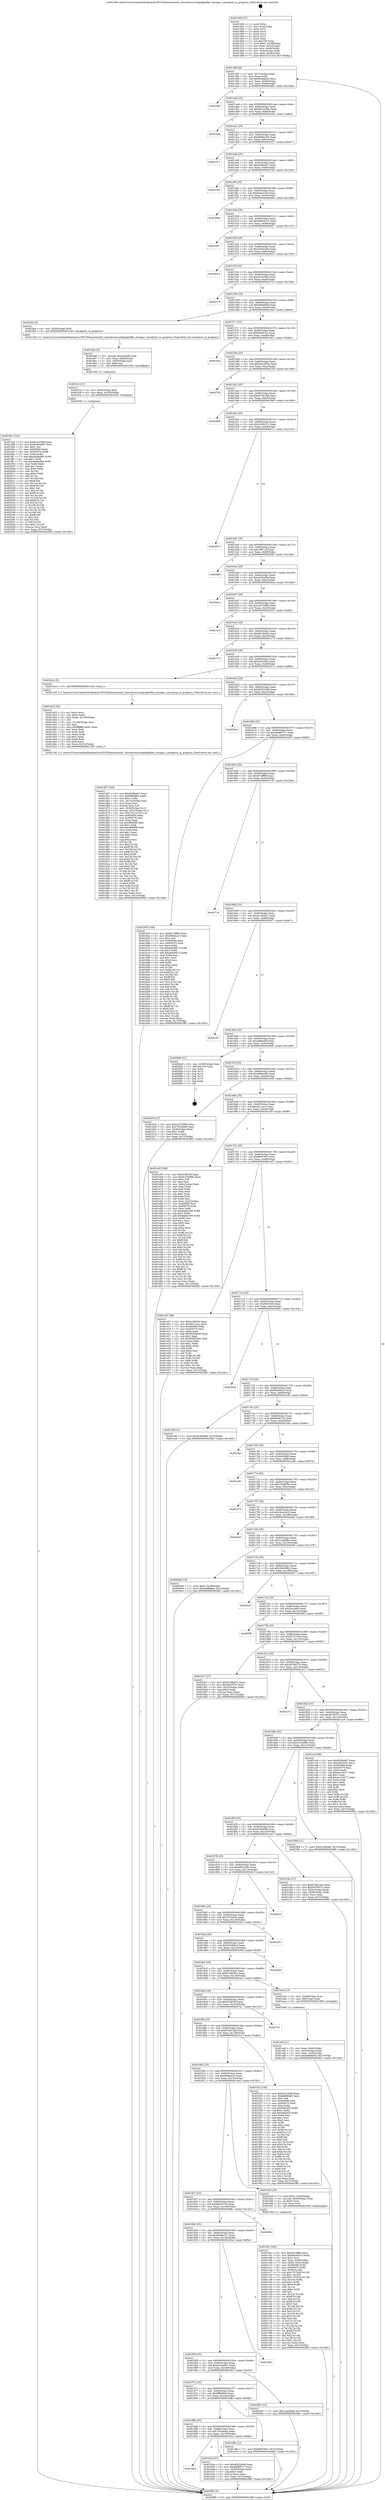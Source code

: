 digraph "0x401460" {
  label = "0x401460 (/mnt/c/Users/mathe/Desktop/tcc/POCII/binaries/extr_linuxdriversusbgadgetfile_storage.c_exception_in_progress_Final-ollvm.out::main(0))"
  labelloc = "t"
  node[shape=record]

  Entry [label="",width=0.3,height=0.3,shape=circle,fillcolor=black,style=filled]
  "0x40148f" [label="{
     0x40148f [26]\l
     | [instrs]\l
     &nbsp;&nbsp;0x40148f \<+3\>: mov -0x7c(%rbp),%eax\l
     &nbsp;&nbsp;0x401492 \<+2\>: mov %eax,%ecx\l
     &nbsp;&nbsp;0x401494 \<+6\>: sub $0x820a8e3c,%ecx\l
     &nbsp;&nbsp;0x40149a \<+3\>: mov %eax,-0x80(%rbp)\l
     &nbsp;&nbsp;0x40149d \<+6\>: mov %ecx,-0x84(%rbp)\l
     &nbsp;&nbsp;0x4014a3 \<+6\>: je 00000000004024fb \<main+0x109b\>\l
  }"]
  "0x4024fb" [label="{
     0x4024fb\l
  }", style=dashed]
  "0x4014a9" [label="{
     0x4014a9 [25]\l
     | [instrs]\l
     &nbsp;&nbsp;0x4014a9 \<+5\>: jmp 00000000004014ae \<main+0x4e\>\l
     &nbsp;&nbsp;0x4014ae \<+3\>: mov -0x80(%rbp),%eax\l
     &nbsp;&nbsp;0x4014b1 \<+5\>: sub $0x8812a55b,%eax\l
     &nbsp;&nbsp;0x4014b6 \<+6\>: mov %eax,-0x88(%rbp)\l
     &nbsp;&nbsp;0x4014bc \<+6\>: je 000000000040244a \<main+0xfea\>\l
  }"]
  Exit [label="",width=0.3,height=0.3,shape=circle,fillcolor=black,style=filled,peripheries=2]
  "0x40244a" [label="{
     0x40244a\l
  }", style=dashed]
  "0x4014c2" [label="{
     0x4014c2 [25]\l
     | [instrs]\l
     &nbsp;&nbsp;0x4014c2 \<+5\>: jmp 00000000004014c7 \<main+0x67\>\l
     &nbsp;&nbsp;0x4014c7 \<+3\>: mov -0x80(%rbp),%eax\l
     &nbsp;&nbsp;0x4014ca \<+5\>: sub $0x8d08a364,%eax\l
     &nbsp;&nbsp;0x4014cf \<+6\>: mov %eax,-0x8c(%rbp)\l
     &nbsp;&nbsp;0x4014d5 \<+6\>: je 0000000000402317 \<main+0xeb7\>\l
  }"]
  "0x401fd3" [label="{
     0x401fd3 [144]\l
     | [instrs]\l
     &nbsp;&nbsp;0x401fd3 \<+5\>: mov $0xb31e36bf,%eax\l
     &nbsp;&nbsp;0x401fd8 \<+5\>: mov $0x6c93a967,%esi\l
     &nbsp;&nbsp;0x401fdd \<+2\>: mov $0x1,%cl\l
     &nbsp;&nbsp;0x401fdf \<+7\>: mov 0x405060,%edx\l
     &nbsp;&nbsp;0x401fe6 \<+8\>: mov 0x405070,%r8d\l
     &nbsp;&nbsp;0x401fee \<+3\>: mov %edx,%r9d\l
     &nbsp;&nbsp;0x401ff1 \<+7\>: add $0xabd8e9b5,%r9d\l
     &nbsp;&nbsp;0x401ff8 \<+4\>: sub $0x1,%r9d\l
     &nbsp;&nbsp;0x401ffc \<+7\>: sub $0xabd8e9b5,%r9d\l
     &nbsp;&nbsp;0x402003 \<+4\>: imul %r9d,%edx\l
     &nbsp;&nbsp;0x402007 \<+3\>: and $0x1,%edx\l
     &nbsp;&nbsp;0x40200a \<+3\>: cmp $0x0,%edx\l
     &nbsp;&nbsp;0x40200d \<+4\>: sete %r10b\l
     &nbsp;&nbsp;0x402011 \<+4\>: cmp $0xa,%r8d\l
     &nbsp;&nbsp;0x402015 \<+4\>: setl %r11b\l
     &nbsp;&nbsp;0x402019 \<+3\>: mov %r10b,%bl\l
     &nbsp;&nbsp;0x40201c \<+3\>: xor $0xff,%bl\l
     &nbsp;&nbsp;0x40201f \<+3\>: mov %r11b,%r14b\l
     &nbsp;&nbsp;0x402022 \<+4\>: xor $0xff,%r14b\l
     &nbsp;&nbsp;0x402026 \<+3\>: xor $0x1,%cl\l
     &nbsp;&nbsp;0x402029 \<+3\>: mov %bl,%r15b\l
     &nbsp;&nbsp;0x40202c \<+4\>: and $0xff,%r15b\l
     &nbsp;&nbsp;0x402030 \<+3\>: and %cl,%r10b\l
     &nbsp;&nbsp;0x402033 \<+3\>: mov %r14b,%r12b\l
     &nbsp;&nbsp;0x402036 \<+4\>: and $0xff,%r12b\l
     &nbsp;&nbsp;0x40203a \<+3\>: and %cl,%r11b\l
     &nbsp;&nbsp;0x40203d \<+3\>: or %r10b,%r15b\l
     &nbsp;&nbsp;0x402040 \<+3\>: or %r11b,%r12b\l
     &nbsp;&nbsp;0x402043 \<+3\>: xor %r12b,%r15b\l
     &nbsp;&nbsp;0x402046 \<+3\>: or %r14b,%bl\l
     &nbsp;&nbsp;0x402049 \<+3\>: xor $0xff,%bl\l
     &nbsp;&nbsp;0x40204c \<+3\>: or $0x1,%cl\l
     &nbsp;&nbsp;0x40204f \<+2\>: and %cl,%bl\l
     &nbsp;&nbsp;0x402051 \<+3\>: or %bl,%r15b\l
     &nbsp;&nbsp;0x402054 \<+4\>: test $0x1,%r15b\l
     &nbsp;&nbsp;0x402058 \<+3\>: cmovne %esi,%eax\l
     &nbsp;&nbsp;0x40205b \<+3\>: mov %eax,-0x7c(%rbp)\l
     &nbsp;&nbsp;0x40205e \<+5\>: jmp 00000000004028f2 \<main+0x1492\>\l
  }"]
  "0x402317" [label="{
     0x402317\l
  }", style=dashed]
  "0x4014db" [label="{
     0x4014db [25]\l
     | [instrs]\l
     &nbsp;&nbsp;0x4014db \<+5\>: jmp 00000000004014e0 \<main+0x80\>\l
     &nbsp;&nbsp;0x4014e0 \<+3\>: mov -0x80(%rbp),%eax\l
     &nbsp;&nbsp;0x4014e3 \<+5\>: sub $0x929fe407,%eax\l
     &nbsp;&nbsp;0x4014e8 \<+6\>: mov %eax,-0x90(%rbp)\l
     &nbsp;&nbsp;0x4014ee \<+6\>: je 0000000000402744 \<main+0x12e4\>\l
  }"]
  "0x401fc4" [label="{
     0x401fc4 [15]\l
     | [instrs]\l
     &nbsp;&nbsp;0x401fc4 \<+4\>: mov -0x58(%rbp),%rdi\l
     &nbsp;&nbsp;0x401fc8 \<+6\>: mov %eax,-0x160(%rbp)\l
     &nbsp;&nbsp;0x401fce \<+5\>: call 0000000000401030 \<free@plt\>\l
     | [calls]\l
     &nbsp;&nbsp;0x401030 \{1\} (unknown)\l
  }"]
  "0x402744" [label="{
     0x402744\l
  }", style=dashed]
  "0x4014f4" [label="{
     0x4014f4 [25]\l
     | [instrs]\l
     &nbsp;&nbsp;0x4014f4 \<+5\>: jmp 00000000004014f9 \<main+0x99\>\l
     &nbsp;&nbsp;0x4014f9 \<+3\>: mov -0x80(%rbp),%eax\l
     &nbsp;&nbsp;0x4014fc \<+5\>: sub $0x9a4a3194,%eax\l
     &nbsp;&nbsp;0x401501 \<+6\>: mov %eax,-0x94(%rbp)\l
     &nbsp;&nbsp;0x401507 \<+6\>: je 00000000004028ab \<main+0x144b\>\l
  }"]
  "0x401fad" [label="{
     0x401fad [23]\l
     | [instrs]\l
     &nbsp;&nbsp;0x401fad \<+10\>: movabs $0x4030d6,%rdi\l
     &nbsp;&nbsp;0x401fb7 \<+3\>: mov %eax,-0x60(%rbp)\l
     &nbsp;&nbsp;0x401fba \<+3\>: mov -0x60(%rbp),%esi\l
     &nbsp;&nbsp;0x401fbd \<+2\>: mov $0x0,%al\l
     &nbsp;&nbsp;0x401fbf \<+5\>: call 0000000000401040 \<printf@plt\>\l
     | [calls]\l
     &nbsp;&nbsp;0x401040 \{1\} (unknown)\l
  }"]
  "0x4028ab" [label="{
     0x4028ab\l
  }", style=dashed]
  "0x40150d" [label="{
     0x40150d [25]\l
     | [instrs]\l
     &nbsp;&nbsp;0x40150d \<+5\>: jmp 0000000000401512 \<main+0xb2\>\l
     &nbsp;&nbsp;0x401512 \<+3\>: mov -0x80(%rbp),%eax\l
     &nbsp;&nbsp;0x401515 \<+5\>: sub $0x9d826275,%eax\l
     &nbsp;&nbsp;0x40151a \<+6\>: mov %eax,-0x98(%rbp)\l
     &nbsp;&nbsp;0x401520 \<+6\>: je 0000000000402607 \<main+0x11a7\>\l
  }"]
  "0x401d57" [label="{
     0x401d57 [164]\l
     | [instrs]\l
     &nbsp;&nbsp;0x401d57 \<+5\>: mov $0x929fe407,%ecx\l
     &nbsp;&nbsp;0x401d5c \<+5\>: mov $0x6ff0d86d,%edx\l
     &nbsp;&nbsp;0x401d61 \<+3\>: mov $0x1,%r8b\l
     &nbsp;&nbsp;0x401d64 \<+6\>: mov -0x15c(%rbp),%esi\l
     &nbsp;&nbsp;0x401d6a \<+3\>: imul %eax,%esi\l
     &nbsp;&nbsp;0x401d6d \<+3\>: movslq %esi,%r9\l
     &nbsp;&nbsp;0x401d70 \<+4\>: mov -0x58(%rbp),%r10\l
     &nbsp;&nbsp;0x401d74 \<+4\>: movslq -0x5c(%rbp),%r11\l
     &nbsp;&nbsp;0x401d78 \<+4\>: mov %r9,(%r10,%r11,8)\l
     &nbsp;&nbsp;0x401d7c \<+7\>: mov 0x405060,%eax\l
     &nbsp;&nbsp;0x401d83 \<+7\>: mov 0x405070,%esi\l
     &nbsp;&nbsp;0x401d8a \<+2\>: mov %eax,%edi\l
     &nbsp;&nbsp;0x401d8c \<+6\>: sub $0x4f9e6f8,%edi\l
     &nbsp;&nbsp;0x401d92 \<+3\>: sub $0x1,%edi\l
     &nbsp;&nbsp;0x401d95 \<+6\>: add $0x4f9e6f8,%edi\l
     &nbsp;&nbsp;0x401d9b \<+3\>: imul %edi,%eax\l
     &nbsp;&nbsp;0x401d9e \<+3\>: and $0x1,%eax\l
     &nbsp;&nbsp;0x401da1 \<+3\>: cmp $0x0,%eax\l
     &nbsp;&nbsp;0x401da4 \<+3\>: sete %bl\l
     &nbsp;&nbsp;0x401da7 \<+3\>: cmp $0xa,%esi\l
     &nbsp;&nbsp;0x401daa \<+4\>: setl %r14b\l
     &nbsp;&nbsp;0x401dae \<+3\>: mov %bl,%r15b\l
     &nbsp;&nbsp;0x401db1 \<+4\>: xor $0xff,%r15b\l
     &nbsp;&nbsp;0x401db5 \<+3\>: mov %r14b,%r12b\l
     &nbsp;&nbsp;0x401db8 \<+4\>: xor $0xff,%r12b\l
     &nbsp;&nbsp;0x401dbc \<+4\>: xor $0x0,%r8b\l
     &nbsp;&nbsp;0x401dc0 \<+3\>: mov %r15b,%r13b\l
     &nbsp;&nbsp;0x401dc3 \<+4\>: and $0x0,%r13b\l
     &nbsp;&nbsp;0x401dc7 \<+3\>: and %r8b,%bl\l
     &nbsp;&nbsp;0x401dca \<+3\>: mov %r12b,%al\l
     &nbsp;&nbsp;0x401dcd \<+2\>: and $0x0,%al\l
     &nbsp;&nbsp;0x401dcf \<+3\>: and %r8b,%r14b\l
     &nbsp;&nbsp;0x401dd2 \<+3\>: or %bl,%r13b\l
     &nbsp;&nbsp;0x401dd5 \<+3\>: or %r14b,%al\l
     &nbsp;&nbsp;0x401dd8 \<+3\>: xor %al,%r13b\l
     &nbsp;&nbsp;0x401ddb \<+3\>: or %r12b,%r15b\l
     &nbsp;&nbsp;0x401dde \<+4\>: xor $0xff,%r15b\l
     &nbsp;&nbsp;0x401de2 \<+4\>: or $0x0,%r8b\l
     &nbsp;&nbsp;0x401de6 \<+3\>: and %r8b,%r15b\l
     &nbsp;&nbsp;0x401de9 \<+3\>: or %r15b,%r13b\l
     &nbsp;&nbsp;0x401dec \<+4\>: test $0x1,%r13b\l
     &nbsp;&nbsp;0x401df0 \<+3\>: cmovne %edx,%ecx\l
     &nbsp;&nbsp;0x401df3 \<+3\>: mov %ecx,-0x7c(%rbp)\l
     &nbsp;&nbsp;0x401df6 \<+5\>: jmp 00000000004028f2 \<main+0x1492\>\l
  }"]
  "0x402607" [label="{
     0x402607\l
  }", style=dashed]
  "0x401526" [label="{
     0x401526 [25]\l
     | [instrs]\l
     &nbsp;&nbsp;0x401526 \<+5\>: jmp 000000000040152b \<main+0xcb\>\l
     &nbsp;&nbsp;0x40152b \<+3\>: mov -0x80(%rbp),%eax\l
     &nbsp;&nbsp;0x40152e \<+5\>: sub $0xa5b2b40e,%eax\l
     &nbsp;&nbsp;0x401533 \<+6\>: mov %eax,-0x9c(%rbp)\l
     &nbsp;&nbsp;0x401539 \<+6\>: je 0000000000402613 \<main+0x11b3\>\l
  }"]
  "0x401d23" [label="{
     0x401d23 [52]\l
     | [instrs]\l
     &nbsp;&nbsp;0x401d23 \<+2\>: xor %ecx,%ecx\l
     &nbsp;&nbsp;0x401d25 \<+5\>: mov $0x2,%edx\l
     &nbsp;&nbsp;0x401d2a \<+6\>: mov %edx,-0x158(%rbp)\l
     &nbsp;&nbsp;0x401d30 \<+1\>: cltd\l
     &nbsp;&nbsp;0x401d31 \<+6\>: mov -0x158(%rbp),%esi\l
     &nbsp;&nbsp;0x401d37 \<+2\>: idiv %esi\l
     &nbsp;&nbsp;0x401d39 \<+6\>: imul $0xfffffffe,%edx,%edx\l
     &nbsp;&nbsp;0x401d3f \<+2\>: mov %ecx,%edi\l
     &nbsp;&nbsp;0x401d41 \<+2\>: sub %edx,%edi\l
     &nbsp;&nbsp;0x401d43 \<+2\>: mov %ecx,%edx\l
     &nbsp;&nbsp;0x401d45 \<+3\>: sub $0x1,%edx\l
     &nbsp;&nbsp;0x401d48 \<+2\>: add %edx,%edi\l
     &nbsp;&nbsp;0x401d4a \<+2\>: sub %edi,%ecx\l
     &nbsp;&nbsp;0x401d4c \<+6\>: mov %ecx,-0x15c(%rbp)\l
     &nbsp;&nbsp;0x401d52 \<+5\>: call 0000000000401160 \<next_i\>\l
     | [calls]\l
     &nbsp;&nbsp;0x401160 \{1\} (/mnt/c/Users/mathe/Desktop/tcc/POCII/binaries/extr_linuxdriversusbgadgetfile_storage.c_exception_in_progress_Final-ollvm.out::next_i)\l
  }"]
  "0x402613" [label="{
     0x402613\l
  }", style=dashed]
  "0x40153f" [label="{
     0x40153f [25]\l
     | [instrs]\l
     &nbsp;&nbsp;0x40153f \<+5\>: jmp 0000000000401544 \<main+0xe4\>\l
     &nbsp;&nbsp;0x401544 \<+3\>: mov -0x80(%rbp),%eax\l
     &nbsp;&nbsp;0x401547 \<+5\>: sub $0xb31e36bf,%eax\l
     &nbsp;&nbsp;0x40154c \<+6\>: mov %eax,-0xa0(%rbp)\l
     &nbsp;&nbsp;0x401552 \<+6\>: je 00000000004027c2 \<main+0x1362\>\l
  }"]
  "0x401bfc" [label="{
     0x401bfc [163]\l
     | [instrs]\l
     &nbsp;&nbsp;0x401bfc \<+5\>: mov $0xe07eff86,%ecx\l
     &nbsp;&nbsp;0x401c01 \<+5\>: mov $0xf6b59419,%edx\l
     &nbsp;&nbsp;0x401c06 \<+3\>: mov $0x1,%sil\l
     &nbsp;&nbsp;0x401c09 \<+4\>: mov %rax,-0x58(%rbp)\l
     &nbsp;&nbsp;0x401c0d \<+7\>: movl $0x0,-0x5c(%rbp)\l
     &nbsp;&nbsp;0x401c14 \<+8\>: mov 0x405060,%r8d\l
     &nbsp;&nbsp;0x401c1c \<+8\>: mov 0x405070,%r9d\l
     &nbsp;&nbsp;0x401c24 \<+3\>: mov %r8d,%r10d\l
     &nbsp;&nbsp;0x401c27 \<+7\>: sub $0x1707b28,%r10d\l
     &nbsp;&nbsp;0x401c2e \<+4\>: sub $0x1,%r10d\l
     &nbsp;&nbsp;0x401c32 \<+7\>: add $0x1707b28,%r10d\l
     &nbsp;&nbsp;0x401c39 \<+4\>: imul %r10d,%r8d\l
     &nbsp;&nbsp;0x401c3d \<+4\>: and $0x1,%r8d\l
     &nbsp;&nbsp;0x401c41 \<+4\>: cmp $0x0,%r8d\l
     &nbsp;&nbsp;0x401c45 \<+4\>: sete %r11b\l
     &nbsp;&nbsp;0x401c49 \<+4\>: cmp $0xa,%r9d\l
     &nbsp;&nbsp;0x401c4d \<+3\>: setl %bl\l
     &nbsp;&nbsp;0x401c50 \<+3\>: mov %r11b,%r14b\l
     &nbsp;&nbsp;0x401c53 \<+4\>: xor $0xff,%r14b\l
     &nbsp;&nbsp;0x401c57 \<+3\>: mov %bl,%r15b\l
     &nbsp;&nbsp;0x401c5a \<+4\>: xor $0xff,%r15b\l
     &nbsp;&nbsp;0x401c5e \<+4\>: xor $0x0,%sil\l
     &nbsp;&nbsp;0x401c62 \<+3\>: mov %r14b,%r12b\l
     &nbsp;&nbsp;0x401c65 \<+4\>: and $0x0,%r12b\l
     &nbsp;&nbsp;0x401c69 \<+3\>: and %sil,%r11b\l
     &nbsp;&nbsp;0x401c6c \<+3\>: mov %r15b,%r13b\l
     &nbsp;&nbsp;0x401c6f \<+4\>: and $0x0,%r13b\l
     &nbsp;&nbsp;0x401c73 \<+3\>: and %sil,%bl\l
     &nbsp;&nbsp;0x401c76 \<+3\>: or %r11b,%r12b\l
     &nbsp;&nbsp;0x401c79 \<+3\>: or %bl,%r13b\l
     &nbsp;&nbsp;0x401c7c \<+3\>: xor %r13b,%r12b\l
     &nbsp;&nbsp;0x401c7f \<+3\>: or %r15b,%r14b\l
     &nbsp;&nbsp;0x401c82 \<+4\>: xor $0xff,%r14b\l
     &nbsp;&nbsp;0x401c86 \<+4\>: or $0x0,%sil\l
     &nbsp;&nbsp;0x401c8a \<+3\>: and %sil,%r14b\l
     &nbsp;&nbsp;0x401c8d \<+3\>: or %r14b,%r12b\l
     &nbsp;&nbsp;0x401c90 \<+4\>: test $0x1,%r12b\l
     &nbsp;&nbsp;0x401c94 \<+3\>: cmovne %edx,%ecx\l
     &nbsp;&nbsp;0x401c97 \<+3\>: mov %ecx,-0x7c(%rbp)\l
     &nbsp;&nbsp;0x401c9a \<+5\>: jmp 00000000004028f2 \<main+0x1492\>\l
  }"]
  "0x4027c2" [label="{
     0x4027c2\l
  }", style=dashed]
  "0x401558" [label="{
     0x401558 [25]\l
     | [instrs]\l
     &nbsp;&nbsp;0x401558 \<+5\>: jmp 000000000040155d \<main+0xfd\>\l
     &nbsp;&nbsp;0x40155d \<+3\>: mov -0x80(%rbp),%eax\l
     &nbsp;&nbsp;0x401560 \<+5\>: sub $0xb6fe8ddb,%eax\l
     &nbsp;&nbsp;0x401565 \<+6\>: mov %eax,-0xa4(%rbp)\l
     &nbsp;&nbsp;0x40156b \<+6\>: je 0000000000401fa4 \<main+0xb44\>\l
  }"]
  "0x4019a4" [label="{
     0x4019a4\l
  }", style=dashed]
  "0x401fa4" [label="{
     0x401fa4 [9]\l
     | [instrs]\l
     &nbsp;&nbsp;0x401fa4 \<+4\>: mov -0x58(%rbp),%rdi\l
     &nbsp;&nbsp;0x401fa8 \<+5\>: call 0000000000401240 \<exception_in_progress\>\l
     | [calls]\l
     &nbsp;&nbsp;0x401240 \{1\} (/mnt/c/Users/mathe/Desktop/tcc/POCII/binaries/extr_linuxdriversusbgadgetfile_storage.c_exception_in_progress_Final-ollvm.out::exception_in_progress)\l
  }"]
  "0x401571" [label="{
     0x401571 [25]\l
     | [instrs]\l
     &nbsp;&nbsp;0x401571 \<+5\>: jmp 0000000000401576 \<main+0x116\>\l
     &nbsp;&nbsp;0x401576 \<+3\>: mov -0x80(%rbp),%eax\l
     &nbsp;&nbsp;0x401579 \<+5\>: sub $0xb8e0f7e1,%eax\l
     &nbsp;&nbsp;0x40157e \<+6\>: mov %eax,-0xa8(%rbp)\l
     &nbsp;&nbsp;0x401584 \<+6\>: je 00000000004019e2 \<main+0x582\>\l
  }"]
  "0x401b3a" [label="{
     0x401b3a [27]\l
     | [instrs]\l
     &nbsp;&nbsp;0x401b3a \<+5\>: mov $0xa5b2b40e,%eax\l
     &nbsp;&nbsp;0x401b3f \<+5\>: mov $0xddd897c7,%ecx\l
     &nbsp;&nbsp;0x401b44 \<+3\>: mov -0x30(%rbp),%edx\l
     &nbsp;&nbsp;0x401b47 \<+3\>: cmp $0x0,%edx\l
     &nbsp;&nbsp;0x401b4a \<+3\>: cmove %ecx,%eax\l
     &nbsp;&nbsp;0x401b4d \<+3\>: mov %eax,-0x7c(%rbp)\l
     &nbsp;&nbsp;0x401b50 \<+5\>: jmp 00000000004028f2 \<main+0x1492\>\l
  }"]
  "0x4019e2" [label="{
     0x4019e2\l
  }", style=dashed]
  "0x40158a" [label="{
     0x40158a [25]\l
     | [instrs]\l
     &nbsp;&nbsp;0x40158a \<+5\>: jmp 000000000040158f \<main+0x12f\>\l
     &nbsp;&nbsp;0x40158f \<+3\>: mov -0x80(%rbp),%eax\l
     &nbsp;&nbsp;0x401592 \<+5\>: sub $0xbe916945,%eax\l
     &nbsp;&nbsp;0x401597 \<+6\>: mov %eax,-0xac(%rbp)\l
     &nbsp;&nbsp;0x40159d \<+6\>: je 00000000004027fd \<main+0x139d\>\l
  }"]
  "0x40198b" [label="{
     0x40198b [25]\l
     | [instrs]\l
     &nbsp;&nbsp;0x40198b \<+5\>: jmp 0000000000401990 \<main+0x530\>\l
     &nbsp;&nbsp;0x401990 \<+3\>: mov -0x80(%rbp),%eax\l
     &nbsp;&nbsp;0x401993 \<+5\>: sub $0x7563e0e6,%eax\l
     &nbsp;&nbsp;0x401998 \<+6\>: mov %eax,-0x150(%rbp)\l
     &nbsp;&nbsp;0x40199e \<+6\>: je 0000000000401b3a \<main+0x6da\>\l
  }"]
  "0x4027fd" [label="{
     0x4027fd\l
  }", style=dashed]
  "0x4015a3" [label="{
     0x4015a3 [25]\l
     | [instrs]\l
     &nbsp;&nbsp;0x4015a3 \<+5\>: jmp 00000000004015a8 \<main+0x148\>\l
     &nbsp;&nbsp;0x4015a8 \<+3\>: mov -0x80(%rbp),%eax\l
     &nbsp;&nbsp;0x4015ab \<+5\>: sub $0xc07de76d,%eax\l
     &nbsp;&nbsp;0x4015b0 \<+6\>: mov %eax,-0xb0(%rbp)\l
     &nbsp;&nbsp;0x4015b6 \<+6\>: je 00000000004028e6 \<main+0x1486\>\l
  }"]
  "0x401dfb" [label="{
     0x401dfb [12]\l
     | [instrs]\l
     &nbsp;&nbsp;0x401dfb \<+7\>: movl $0xf0bf7953,-0x7c(%rbp)\l
     &nbsp;&nbsp;0x401e02 \<+5\>: jmp 00000000004028f2 \<main+0x1492\>\l
  }"]
  "0x4028e6" [label="{
     0x4028e6\l
  }", style=dashed]
  "0x4015bc" [label="{
     0x4015bc [25]\l
     | [instrs]\l
     &nbsp;&nbsp;0x4015bc \<+5\>: jmp 00000000004015c1 \<main+0x161\>\l
     &nbsp;&nbsp;0x4015c1 \<+3\>: mov -0x80(%rbp),%eax\l
     &nbsp;&nbsp;0x4015c4 \<+5\>: sub $0xc2e09121,%eax\l
     &nbsp;&nbsp;0x4015c9 \<+6\>: mov %eax,-0xb4(%rbp)\l
     &nbsp;&nbsp;0x4015cf \<+6\>: je 0000000000402672 \<main+0x1212\>\l
  }"]
  "0x401972" [label="{
     0x401972 [25]\l
     | [instrs]\l
     &nbsp;&nbsp;0x401972 \<+5\>: jmp 0000000000401977 \<main+0x517\>\l
     &nbsp;&nbsp;0x401977 \<+3\>: mov -0x80(%rbp),%eax\l
     &nbsp;&nbsp;0x40197a \<+5\>: sub $0x6ff0d86d,%eax\l
     &nbsp;&nbsp;0x40197f \<+6\>: mov %eax,-0x14c(%rbp)\l
     &nbsp;&nbsp;0x401985 \<+6\>: je 0000000000401dfb \<main+0x99b\>\l
  }"]
  "0x402672" [label="{
     0x402672\l
  }", style=dashed]
  "0x4015d5" [label="{
     0x4015d5 [25]\l
     | [instrs]\l
     &nbsp;&nbsp;0x4015d5 \<+5\>: jmp 00000000004015da \<main+0x17a\>\l
     &nbsp;&nbsp;0x4015da \<+3\>: mov -0x80(%rbp),%eax\l
     &nbsp;&nbsp;0x4015dd \<+5\>: sub $0xc5ff112f,%eax\l
     &nbsp;&nbsp;0x4015e2 \<+6\>: mov %eax,-0xb8(%rbp)\l
     &nbsp;&nbsp;0x4015e8 \<+6\>: je 00000000004026fe \<main+0x129e\>\l
  }"]
  "0x402063" [label="{
     0x402063 [12]\l
     | [instrs]\l
     &nbsp;&nbsp;0x402063 \<+7\>: movl $0x1caa9d84,-0x7c(%rbp)\l
     &nbsp;&nbsp;0x40206a \<+5\>: jmp 00000000004028f2 \<main+0x1492\>\l
  }"]
  "0x4026fe" [label="{
     0x4026fe\l
  }", style=dashed]
  "0x4015ee" [label="{
     0x4015ee [25]\l
     | [instrs]\l
     &nbsp;&nbsp;0x4015ee \<+5\>: jmp 00000000004015f3 \<main+0x193\>\l
     &nbsp;&nbsp;0x4015f3 \<+3\>: mov -0x80(%rbp),%eax\l
     &nbsp;&nbsp;0x4015f6 \<+5\>: sub $0xca55cd5a,%eax\l
     &nbsp;&nbsp;0x4015fb \<+6\>: mov %eax,-0xbc(%rbp)\l
     &nbsp;&nbsp;0x401601 \<+6\>: je 00000000004026ca \<main+0x126a\>\l
  }"]
  "0x401959" [label="{
     0x401959 [25]\l
     | [instrs]\l
     &nbsp;&nbsp;0x401959 \<+5\>: jmp 000000000040195e \<main+0x4fe\>\l
     &nbsp;&nbsp;0x40195e \<+3\>: mov -0x80(%rbp),%eax\l
     &nbsp;&nbsp;0x401961 \<+5\>: sub $0x6c93a967,%eax\l
     &nbsp;&nbsp;0x401966 \<+6\>: mov %eax,-0x148(%rbp)\l
     &nbsp;&nbsp;0x40196c \<+6\>: je 0000000000402063 \<main+0xc03\>\l
  }"]
  "0x4026ca" [label="{
     0x4026ca\l
  }", style=dashed]
  "0x401607" [label="{
     0x401607 [25]\l
     | [instrs]\l
     &nbsp;&nbsp;0x401607 \<+5\>: jmp 000000000040160c \<main+0x1ac\>\l
     &nbsp;&nbsp;0x40160c \<+3\>: mov -0x80(%rbp),%eax\l
     &nbsp;&nbsp;0x40160f \<+5\>: sub $0xce572989,%eax\l
     &nbsp;&nbsp;0x401614 \<+6\>: mov %eax,-0xc0(%rbp)\l
     &nbsp;&nbsp;0x40161a \<+6\>: je 0000000000401b1f \<main+0x6bf\>\l
  }"]
  "0x4023ba" [label="{
     0x4023ba\l
  }", style=dashed]
  "0x401b1f" [label="{
     0x401b1f\l
  }", style=dashed]
  "0x401620" [label="{
     0x401620 [25]\l
     | [instrs]\l
     &nbsp;&nbsp;0x401620 \<+5\>: jmp 0000000000401625 \<main+0x1c5\>\l
     &nbsp;&nbsp;0x401625 \<+3\>: mov -0x80(%rbp),%eax\l
     &nbsp;&nbsp;0x401628 \<+5\>: sub $0xd0c3b55a,%eax\l
     &nbsp;&nbsp;0x40162d \<+6\>: mov %eax,-0xc4(%rbp)\l
     &nbsp;&nbsp;0x401633 \<+6\>: je 0000000000402175 \<main+0xd15\>\l
  }"]
  "0x401940" [label="{
     0x401940 [25]\l
     | [instrs]\l
     &nbsp;&nbsp;0x401940 \<+5\>: jmp 0000000000401945 \<main+0x4e5\>\l
     &nbsp;&nbsp;0x401945 \<+3\>: mov -0x80(%rbp),%eax\l
     &nbsp;&nbsp;0x401948 \<+5\>: sub $0x6b09e107,%eax\l
     &nbsp;&nbsp;0x40194d \<+6\>: mov %eax,-0x144(%rbp)\l
     &nbsp;&nbsp;0x401953 \<+6\>: je 00000000004023ba \<main+0xf5a\>\l
  }"]
  "0x402175" [label="{
     0x402175\l
  }", style=dashed]
  "0x401639" [label="{
     0x401639 [25]\l
     | [instrs]\l
     &nbsp;&nbsp;0x401639 \<+5\>: jmp 000000000040163e \<main+0x1de\>\l
     &nbsp;&nbsp;0x40163e \<+3\>: mov -0x80(%rbp),%eax\l
     &nbsp;&nbsp;0x401641 \<+5\>: sub $0xd3f192fc,%eax\l
     &nbsp;&nbsp;0x401646 \<+6\>: mov %eax,-0xc8(%rbp)\l
     &nbsp;&nbsp;0x40164c \<+6\>: je 0000000000401d1e \<main+0x8be\>\l
  }"]
  "0x40288c" [label="{
     0x40288c\l
  }", style=dashed]
  "0x401d1e" [label="{
     0x401d1e [5]\l
     | [instrs]\l
     &nbsp;&nbsp;0x401d1e \<+5\>: call 0000000000401160 \<next_i\>\l
     | [calls]\l
     &nbsp;&nbsp;0x401160 \{1\} (/mnt/c/Users/mathe/Desktop/tcc/POCII/binaries/extr_linuxdriversusbgadgetfile_storage.c_exception_in_progress_Final-ollvm.out::next_i)\l
  }"]
  "0x401652" [label="{
     0x401652 [25]\l
     | [instrs]\l
     &nbsp;&nbsp;0x401652 \<+5\>: jmp 0000000000401657 \<main+0x1f7\>\l
     &nbsp;&nbsp;0x401657 \<+3\>: mov -0x80(%rbp),%eax\l
     &nbsp;&nbsp;0x40165a \<+5\>: sub $0xd632244d,%eax\l
     &nbsp;&nbsp;0x40165f \<+6\>: mov %eax,-0xcc(%rbp)\l
     &nbsp;&nbsp;0x401665 \<+6\>: je 000000000040254e \<main+0x10ee\>\l
  }"]
  "0x401927" [label="{
     0x401927 [25]\l
     | [instrs]\l
     &nbsp;&nbsp;0x401927 \<+5\>: jmp 000000000040192c \<main+0x4cc\>\l
     &nbsp;&nbsp;0x40192c \<+3\>: mov -0x80(%rbp),%eax\l
     &nbsp;&nbsp;0x40192f \<+5\>: sub $0x6a633730,%eax\l
     &nbsp;&nbsp;0x401934 \<+6\>: mov %eax,-0x140(%rbp)\l
     &nbsp;&nbsp;0x40193a \<+6\>: je 000000000040288c \<main+0x142c\>\l
  }"]
  "0x40254e" [label="{
     0x40254e\l
  }", style=dashed]
  "0x40166b" [label="{
     0x40166b [25]\l
     | [instrs]\l
     &nbsp;&nbsp;0x40166b \<+5\>: jmp 0000000000401670 \<main+0x210\>\l
     &nbsp;&nbsp;0x401670 \<+3\>: mov -0x80(%rbp),%eax\l
     &nbsp;&nbsp;0x401673 \<+5\>: sub $0xddd897c7,%eax\l
     &nbsp;&nbsp;0x401678 \<+6\>: mov %eax,-0xd0(%rbp)\l
     &nbsp;&nbsp;0x40167e \<+6\>: je 0000000000401b55 \<main+0x6f5\>\l
  }"]
  "0x401be5" [label="{
     0x401be5 [23]\l
     | [instrs]\l
     &nbsp;&nbsp;0x401be5 \<+7\>: movl $0x1,-0x50(%rbp)\l
     &nbsp;&nbsp;0x401bec \<+4\>: movslq -0x50(%rbp),%rax\l
     &nbsp;&nbsp;0x401bf0 \<+4\>: shl $0x3,%rax\l
     &nbsp;&nbsp;0x401bf4 \<+3\>: mov %rax,%rdi\l
     &nbsp;&nbsp;0x401bf7 \<+5\>: call 0000000000401050 \<malloc@plt\>\l
     | [calls]\l
     &nbsp;&nbsp;0x401050 \{1\} (unknown)\l
  }"]
  "0x401b55" [label="{
     0x401b55 [144]\l
     | [instrs]\l
     &nbsp;&nbsp;0x401b55 \<+5\>: mov $0xe07eff86,%eax\l
     &nbsp;&nbsp;0x401b5a \<+5\>: mov $0x699dca19,%ecx\l
     &nbsp;&nbsp;0x401b5f \<+2\>: mov $0x1,%dl\l
     &nbsp;&nbsp;0x401b61 \<+7\>: mov 0x405060,%esi\l
     &nbsp;&nbsp;0x401b68 \<+7\>: mov 0x405070,%edi\l
     &nbsp;&nbsp;0x401b6f \<+3\>: mov %esi,%r8d\l
     &nbsp;&nbsp;0x401b72 \<+7\>: sub $0xa8e56d72,%r8d\l
     &nbsp;&nbsp;0x401b79 \<+4\>: sub $0x1,%r8d\l
     &nbsp;&nbsp;0x401b7d \<+7\>: add $0xa8e56d72,%r8d\l
     &nbsp;&nbsp;0x401b84 \<+4\>: imul %r8d,%esi\l
     &nbsp;&nbsp;0x401b88 \<+3\>: and $0x1,%esi\l
     &nbsp;&nbsp;0x401b8b \<+3\>: cmp $0x0,%esi\l
     &nbsp;&nbsp;0x401b8e \<+4\>: sete %r9b\l
     &nbsp;&nbsp;0x401b92 \<+3\>: cmp $0xa,%edi\l
     &nbsp;&nbsp;0x401b95 \<+4\>: setl %r10b\l
     &nbsp;&nbsp;0x401b99 \<+3\>: mov %r9b,%r11b\l
     &nbsp;&nbsp;0x401b9c \<+4\>: xor $0xff,%r11b\l
     &nbsp;&nbsp;0x401ba0 \<+3\>: mov %r10b,%bl\l
     &nbsp;&nbsp;0x401ba3 \<+3\>: xor $0xff,%bl\l
     &nbsp;&nbsp;0x401ba6 \<+3\>: xor $0x0,%dl\l
     &nbsp;&nbsp;0x401ba9 \<+3\>: mov %r11b,%r14b\l
     &nbsp;&nbsp;0x401bac \<+4\>: and $0x0,%r14b\l
     &nbsp;&nbsp;0x401bb0 \<+3\>: and %dl,%r9b\l
     &nbsp;&nbsp;0x401bb3 \<+3\>: mov %bl,%r15b\l
     &nbsp;&nbsp;0x401bb6 \<+4\>: and $0x0,%r15b\l
     &nbsp;&nbsp;0x401bba \<+3\>: and %dl,%r10b\l
     &nbsp;&nbsp;0x401bbd \<+3\>: or %r9b,%r14b\l
     &nbsp;&nbsp;0x401bc0 \<+3\>: or %r10b,%r15b\l
     &nbsp;&nbsp;0x401bc3 \<+3\>: xor %r15b,%r14b\l
     &nbsp;&nbsp;0x401bc6 \<+3\>: or %bl,%r11b\l
     &nbsp;&nbsp;0x401bc9 \<+4\>: xor $0xff,%r11b\l
     &nbsp;&nbsp;0x401bcd \<+3\>: or $0x0,%dl\l
     &nbsp;&nbsp;0x401bd0 \<+3\>: and %dl,%r11b\l
     &nbsp;&nbsp;0x401bd3 \<+3\>: or %r11b,%r14b\l
     &nbsp;&nbsp;0x401bd6 \<+4\>: test $0x1,%r14b\l
     &nbsp;&nbsp;0x401bda \<+3\>: cmovne %ecx,%eax\l
     &nbsp;&nbsp;0x401bdd \<+3\>: mov %eax,-0x7c(%rbp)\l
     &nbsp;&nbsp;0x401be0 \<+5\>: jmp 00000000004028f2 \<main+0x1492\>\l
  }"]
  "0x401684" [label="{
     0x401684 [25]\l
     | [instrs]\l
     &nbsp;&nbsp;0x401684 \<+5\>: jmp 0000000000401689 \<main+0x229\>\l
     &nbsp;&nbsp;0x401689 \<+3\>: mov -0x80(%rbp),%eax\l
     &nbsp;&nbsp;0x40168c \<+5\>: sub $0xe07eff86,%eax\l
     &nbsp;&nbsp;0x401691 \<+6\>: mov %eax,-0xd4(%rbp)\l
     &nbsp;&nbsp;0x401697 \<+6\>: je 0000000000402716 \<main+0x12b6\>\l
  }"]
  "0x40190e" [label="{
     0x40190e [25]\l
     | [instrs]\l
     &nbsp;&nbsp;0x40190e \<+5\>: jmp 0000000000401913 \<main+0x4b3\>\l
     &nbsp;&nbsp;0x401913 \<+3\>: mov -0x80(%rbp),%eax\l
     &nbsp;&nbsp;0x401916 \<+5\>: sub $0x699dca19,%eax\l
     &nbsp;&nbsp;0x40191b \<+6\>: mov %eax,-0x13c(%rbp)\l
     &nbsp;&nbsp;0x401921 \<+6\>: je 0000000000401be5 \<main+0x785\>\l
  }"]
  "0x402716" [label="{
     0x402716\l
  }", style=dashed]
  "0x40169d" [label="{
     0x40169d [25]\l
     | [instrs]\l
     &nbsp;&nbsp;0x40169d \<+5\>: jmp 00000000004016a2 \<main+0x242\>\l
     &nbsp;&nbsp;0x4016a2 \<+3\>: mov -0x80(%rbp),%eax\l
     &nbsp;&nbsp;0x4016a5 \<+5\>: sub $0xe2159541,%eax\l
     &nbsp;&nbsp;0x4016aa \<+6\>: mov %eax,-0xd8(%rbp)\l
     &nbsp;&nbsp;0x4016b0 \<+6\>: je 0000000000402207 \<main+0xda7\>\l
  }"]
  "0x401f14" [label="{
     0x401f14 [144]\l
     | [instrs]\l
     &nbsp;&nbsp;0x401f14 \<+5\>: mov $0xb31e36bf,%eax\l
     &nbsp;&nbsp;0x401f19 \<+5\>: mov $0xb6fe8ddb,%ecx\l
     &nbsp;&nbsp;0x401f1e \<+2\>: mov $0x1,%dl\l
     &nbsp;&nbsp;0x401f20 \<+7\>: mov 0x405060,%esi\l
     &nbsp;&nbsp;0x401f27 \<+7\>: mov 0x405070,%edi\l
     &nbsp;&nbsp;0x401f2e \<+3\>: mov %esi,%r8d\l
     &nbsp;&nbsp;0x401f31 \<+7\>: sub $0x5df2d55,%r8d\l
     &nbsp;&nbsp;0x401f38 \<+4\>: sub $0x1,%r8d\l
     &nbsp;&nbsp;0x401f3c \<+7\>: add $0x5df2d55,%r8d\l
     &nbsp;&nbsp;0x401f43 \<+4\>: imul %r8d,%esi\l
     &nbsp;&nbsp;0x401f47 \<+3\>: and $0x1,%esi\l
     &nbsp;&nbsp;0x401f4a \<+3\>: cmp $0x0,%esi\l
     &nbsp;&nbsp;0x401f4d \<+4\>: sete %r9b\l
     &nbsp;&nbsp;0x401f51 \<+3\>: cmp $0xa,%edi\l
     &nbsp;&nbsp;0x401f54 \<+4\>: setl %r10b\l
     &nbsp;&nbsp;0x401f58 \<+3\>: mov %r9b,%r11b\l
     &nbsp;&nbsp;0x401f5b \<+4\>: xor $0xff,%r11b\l
     &nbsp;&nbsp;0x401f5f \<+3\>: mov %r10b,%bl\l
     &nbsp;&nbsp;0x401f62 \<+3\>: xor $0xff,%bl\l
     &nbsp;&nbsp;0x401f65 \<+3\>: xor $0x0,%dl\l
     &nbsp;&nbsp;0x401f68 \<+3\>: mov %r11b,%r14b\l
     &nbsp;&nbsp;0x401f6b \<+4\>: and $0x0,%r14b\l
     &nbsp;&nbsp;0x401f6f \<+3\>: and %dl,%r9b\l
     &nbsp;&nbsp;0x401f72 \<+3\>: mov %bl,%r15b\l
     &nbsp;&nbsp;0x401f75 \<+4\>: and $0x0,%r15b\l
     &nbsp;&nbsp;0x401f79 \<+3\>: and %dl,%r10b\l
     &nbsp;&nbsp;0x401f7c \<+3\>: or %r9b,%r14b\l
     &nbsp;&nbsp;0x401f7f \<+3\>: or %r10b,%r15b\l
     &nbsp;&nbsp;0x401f82 \<+3\>: xor %r15b,%r14b\l
     &nbsp;&nbsp;0x401f85 \<+3\>: or %bl,%r11b\l
     &nbsp;&nbsp;0x401f88 \<+4\>: xor $0xff,%r11b\l
     &nbsp;&nbsp;0x401f8c \<+3\>: or $0x0,%dl\l
     &nbsp;&nbsp;0x401f8f \<+3\>: and %dl,%r11b\l
     &nbsp;&nbsp;0x401f92 \<+3\>: or %r11b,%r14b\l
     &nbsp;&nbsp;0x401f95 \<+4\>: test $0x1,%r14b\l
     &nbsp;&nbsp;0x401f99 \<+3\>: cmovne %ecx,%eax\l
     &nbsp;&nbsp;0x401f9c \<+3\>: mov %eax,-0x7c(%rbp)\l
     &nbsp;&nbsp;0x401f9f \<+5\>: jmp 00000000004028f2 \<main+0x1492\>\l
  }"]
  "0x402207" [label="{
     0x402207\l
  }", style=dashed]
  "0x4016b6" [label="{
     0x4016b6 [25]\l
     | [instrs]\l
     &nbsp;&nbsp;0x4016b6 \<+5\>: jmp 00000000004016bb \<main+0x25b\>\l
     &nbsp;&nbsp;0x4016bb \<+3\>: mov -0x80(%rbp),%eax\l
     &nbsp;&nbsp;0x4016be \<+5\>: sub $0xe988afe9,%eax\l
     &nbsp;&nbsp;0x4016c3 \<+6\>: mov %eax,-0xdc(%rbp)\l
     &nbsp;&nbsp;0x4016c9 \<+6\>: je 00000000004026e9 \<main+0x1289\>\l
  }"]
  "0x4018f5" [label="{
     0x4018f5 [25]\l
     | [instrs]\l
     &nbsp;&nbsp;0x4018f5 \<+5\>: jmp 00000000004018fa \<main+0x49a\>\l
     &nbsp;&nbsp;0x4018fa \<+3\>: mov -0x80(%rbp),%eax\l
     &nbsp;&nbsp;0x4018fd \<+5\>: sub $0x67bd13ad,%eax\l
     &nbsp;&nbsp;0x401902 \<+6\>: mov %eax,-0x138(%rbp)\l
     &nbsp;&nbsp;0x401908 \<+6\>: je 0000000000401f14 \<main+0xab4\>\l
  }"]
  "0x4026e9" [label="{
     0x4026e9 [21]\l
     | [instrs]\l
     &nbsp;&nbsp;0x4026e9 \<+3\>: mov -0x38(%rbp),%eax\l
     &nbsp;&nbsp;0x4026ec \<+7\>: add $0x158,%rsp\l
     &nbsp;&nbsp;0x4026f3 \<+1\>: pop %rbx\l
     &nbsp;&nbsp;0x4026f4 \<+2\>: pop %r12\l
     &nbsp;&nbsp;0x4026f6 \<+2\>: pop %r13\l
     &nbsp;&nbsp;0x4026f8 \<+2\>: pop %r14\l
     &nbsp;&nbsp;0x4026fa \<+2\>: pop %r15\l
     &nbsp;&nbsp;0x4026fc \<+1\>: pop %rbp\l
     &nbsp;&nbsp;0x4026fd \<+1\>: ret\l
  }"]
  "0x4016cf" [label="{
     0x4016cf [25]\l
     | [instrs]\l
     &nbsp;&nbsp;0x4016cf \<+5\>: jmp 00000000004016d4 \<main+0x274\>\l
     &nbsp;&nbsp;0x4016d4 \<+3\>: mov -0x80(%rbp),%eax\l
     &nbsp;&nbsp;0x4016d7 \<+5\>: sub $0xe99de0f3,%eax\l
     &nbsp;&nbsp;0x4016dc \<+6\>: mov %eax,-0xe0(%rbp)\l
     &nbsp;&nbsp;0x4016e2 \<+6\>: je 0000000000401b04 \<main+0x6a4\>\l
  }"]
  "0x4027a1" [label="{
     0x4027a1\l
  }", style=dashed]
  "0x401b04" [label="{
     0x401b04 [27]\l
     | [instrs]\l
     &nbsp;&nbsp;0x401b04 \<+5\>: mov $0xce572989,%eax\l
     &nbsp;&nbsp;0x401b09 \<+5\>: mov $0x7563e0e6,%ecx\l
     &nbsp;&nbsp;0x401b0e \<+3\>: mov -0x30(%rbp),%edx\l
     &nbsp;&nbsp;0x401b11 \<+3\>: cmp $0x1,%edx\l
     &nbsp;&nbsp;0x401b14 \<+3\>: cmovl %ecx,%eax\l
     &nbsp;&nbsp;0x401b17 \<+3\>: mov %eax,-0x7c(%rbp)\l
     &nbsp;&nbsp;0x401b1a \<+5\>: jmp 00000000004028f2 \<main+0x1492\>\l
  }"]
  "0x4016e8" [label="{
     0x4016e8 [25]\l
     | [instrs]\l
     &nbsp;&nbsp;0x4016e8 \<+5\>: jmp 00000000004016ed \<main+0x28d\>\l
     &nbsp;&nbsp;0x4016ed \<+3\>: mov -0x80(%rbp),%eax\l
     &nbsp;&nbsp;0x4016f0 \<+5\>: sub $0xefc11acc,%eax\l
     &nbsp;&nbsp;0x4016f5 \<+6\>: mov %eax,-0xe4(%rbp)\l
     &nbsp;&nbsp;0x4016fb \<+6\>: je 0000000000401e5f \<main+0x9ff\>\l
  }"]
  "0x401aef" [label="{
     0x401aef [21]\l
     | [instrs]\l
     &nbsp;&nbsp;0x401aef \<+3\>: mov %eax,-0x4c(%rbp)\l
     &nbsp;&nbsp;0x401af2 \<+3\>: mov -0x4c(%rbp),%eax\l
     &nbsp;&nbsp;0x401af5 \<+3\>: mov %eax,-0x30(%rbp)\l
     &nbsp;&nbsp;0x401af8 \<+7\>: movl $0xe99de0f3,-0x7c(%rbp)\l
     &nbsp;&nbsp;0x401aff \<+5\>: jmp 00000000004028f2 \<main+0x1492\>\l
  }"]
  "0x401e5f" [label="{
     0x401e5f [169]\l
     | [instrs]\l
     &nbsp;&nbsp;0x401e5f \<+5\>: mov $0x61fdf1f6,%eax\l
     &nbsp;&nbsp;0x401e64 \<+5\>: mov $0x4153e895,%ecx\l
     &nbsp;&nbsp;0x401e69 \<+2\>: mov $0x1,%dl\l
     &nbsp;&nbsp;0x401e6b \<+2\>: xor %esi,%esi\l
     &nbsp;&nbsp;0x401e6d \<+3\>: mov -0x5c(%rbp),%edi\l
     &nbsp;&nbsp;0x401e70 \<+3\>: mov %esi,%r8d\l
     &nbsp;&nbsp;0x401e73 \<+3\>: sub %edi,%r8d\l
     &nbsp;&nbsp;0x401e76 \<+2\>: mov %esi,%edi\l
     &nbsp;&nbsp;0x401e78 \<+3\>: sub $0x1,%edi\l
     &nbsp;&nbsp;0x401e7b \<+3\>: add %edi,%r8d\l
     &nbsp;&nbsp;0x401e7e \<+3\>: sub %r8d,%esi\l
     &nbsp;&nbsp;0x401e81 \<+3\>: mov %esi,-0x5c(%rbp)\l
     &nbsp;&nbsp;0x401e84 \<+7\>: mov 0x405060,%esi\l
     &nbsp;&nbsp;0x401e8b \<+7\>: mov 0x405070,%edi\l
     &nbsp;&nbsp;0x401e92 \<+3\>: mov %esi,%r8d\l
     &nbsp;&nbsp;0x401e95 \<+7\>: sub $0xbad6c306,%r8d\l
     &nbsp;&nbsp;0x401e9c \<+4\>: sub $0x1,%r8d\l
     &nbsp;&nbsp;0x401ea0 \<+7\>: add $0xbad6c306,%r8d\l
     &nbsp;&nbsp;0x401ea7 \<+4\>: imul %r8d,%esi\l
     &nbsp;&nbsp;0x401eab \<+3\>: and $0x1,%esi\l
     &nbsp;&nbsp;0x401eae \<+3\>: cmp $0x0,%esi\l
     &nbsp;&nbsp;0x401eb1 \<+4\>: sete %r9b\l
     &nbsp;&nbsp;0x401eb5 \<+3\>: cmp $0xa,%edi\l
     &nbsp;&nbsp;0x401eb8 \<+4\>: setl %r10b\l
     &nbsp;&nbsp;0x401ebc \<+3\>: mov %r9b,%r11b\l
     &nbsp;&nbsp;0x401ebf \<+4\>: xor $0xff,%r11b\l
     &nbsp;&nbsp;0x401ec3 \<+3\>: mov %r10b,%bl\l
     &nbsp;&nbsp;0x401ec6 \<+3\>: xor $0xff,%bl\l
     &nbsp;&nbsp;0x401ec9 \<+3\>: xor $0x0,%dl\l
     &nbsp;&nbsp;0x401ecc \<+3\>: mov %r11b,%r14b\l
     &nbsp;&nbsp;0x401ecf \<+4\>: and $0x0,%r14b\l
     &nbsp;&nbsp;0x401ed3 \<+3\>: and %dl,%r9b\l
     &nbsp;&nbsp;0x401ed6 \<+3\>: mov %bl,%r15b\l
     &nbsp;&nbsp;0x401ed9 \<+4\>: and $0x0,%r15b\l
     &nbsp;&nbsp;0x401edd \<+3\>: and %dl,%r10b\l
     &nbsp;&nbsp;0x401ee0 \<+3\>: or %r9b,%r14b\l
     &nbsp;&nbsp;0x401ee3 \<+3\>: or %r10b,%r15b\l
     &nbsp;&nbsp;0x401ee6 \<+3\>: xor %r15b,%r14b\l
     &nbsp;&nbsp;0x401ee9 \<+3\>: or %bl,%r11b\l
     &nbsp;&nbsp;0x401eec \<+4\>: xor $0xff,%r11b\l
     &nbsp;&nbsp;0x401ef0 \<+3\>: or $0x0,%dl\l
     &nbsp;&nbsp;0x401ef3 \<+3\>: and %dl,%r11b\l
     &nbsp;&nbsp;0x401ef6 \<+3\>: or %r11b,%r14b\l
     &nbsp;&nbsp;0x401ef9 \<+4\>: test $0x1,%r14b\l
     &nbsp;&nbsp;0x401efd \<+3\>: cmovne %ecx,%eax\l
     &nbsp;&nbsp;0x401f00 \<+3\>: mov %eax,-0x7c(%rbp)\l
     &nbsp;&nbsp;0x401f03 \<+5\>: jmp 00000000004028f2 \<main+0x1492\>\l
  }"]
  "0x401701" [label="{
     0x401701 [25]\l
     | [instrs]\l
     &nbsp;&nbsp;0x401701 \<+5\>: jmp 0000000000401706 \<main+0x2a6\>\l
     &nbsp;&nbsp;0x401706 \<+3\>: mov -0x80(%rbp),%eax\l
     &nbsp;&nbsp;0x401709 \<+5\>: sub $0xf0bf7953,%eax\l
     &nbsp;&nbsp;0x40170e \<+6\>: mov %eax,-0xe8(%rbp)\l
     &nbsp;&nbsp;0x401714 \<+6\>: je 0000000000401e07 \<main+0x9a7\>\l
  }"]
  "0x4018dc" [label="{
     0x4018dc [25]\l
     | [instrs]\l
     &nbsp;&nbsp;0x4018dc \<+5\>: jmp 00000000004018e1 \<main+0x481\>\l
     &nbsp;&nbsp;0x4018e1 \<+3\>: mov -0x80(%rbp),%eax\l
     &nbsp;&nbsp;0x4018e4 \<+5\>: sub $0x61fdf1f6,%eax\l
     &nbsp;&nbsp;0x4018e9 \<+6\>: mov %eax,-0x134(%rbp)\l
     &nbsp;&nbsp;0x4018ef \<+6\>: je 00000000004027a1 \<main+0x1341\>\l
  }"]
  "0x401e07" [label="{
     0x401e07 [88]\l
     | [instrs]\l
     &nbsp;&nbsp;0x401e07 \<+5\>: mov $0x61fdf1f6,%eax\l
     &nbsp;&nbsp;0x401e0c \<+5\>: mov $0xefc11acc,%ecx\l
     &nbsp;&nbsp;0x401e11 \<+7\>: mov 0x405060,%edx\l
     &nbsp;&nbsp;0x401e18 \<+7\>: mov 0x405070,%esi\l
     &nbsp;&nbsp;0x401e1f \<+2\>: mov %edx,%edi\l
     &nbsp;&nbsp;0x401e21 \<+6\>: add $0x595902e8,%edi\l
     &nbsp;&nbsp;0x401e27 \<+3\>: sub $0x1,%edi\l
     &nbsp;&nbsp;0x401e2a \<+6\>: sub $0x595902e8,%edi\l
     &nbsp;&nbsp;0x401e30 \<+3\>: imul %edi,%edx\l
     &nbsp;&nbsp;0x401e33 \<+3\>: and $0x1,%edx\l
     &nbsp;&nbsp;0x401e36 \<+3\>: cmp $0x0,%edx\l
     &nbsp;&nbsp;0x401e39 \<+4\>: sete %r8b\l
     &nbsp;&nbsp;0x401e3d \<+3\>: cmp $0xa,%esi\l
     &nbsp;&nbsp;0x401e40 \<+4\>: setl %r9b\l
     &nbsp;&nbsp;0x401e44 \<+3\>: mov %r8b,%r10b\l
     &nbsp;&nbsp;0x401e47 \<+3\>: and %r9b,%r10b\l
     &nbsp;&nbsp;0x401e4a \<+3\>: xor %r9b,%r8b\l
     &nbsp;&nbsp;0x401e4d \<+3\>: or %r8b,%r10b\l
     &nbsp;&nbsp;0x401e50 \<+4\>: test $0x1,%r10b\l
     &nbsp;&nbsp;0x401e54 \<+3\>: cmovne %ecx,%eax\l
     &nbsp;&nbsp;0x401e57 \<+3\>: mov %eax,-0x7c(%rbp)\l
     &nbsp;&nbsp;0x401e5a \<+5\>: jmp 00000000004028f2 \<main+0x1492\>\l
  }"]
  "0x40171a" [label="{
     0x40171a [25]\l
     | [instrs]\l
     &nbsp;&nbsp;0x40171a \<+5\>: jmp 000000000040171f \<main+0x2bf\>\l
     &nbsp;&nbsp;0x40171f \<+3\>: mov -0x80(%rbp),%eax\l
     &nbsp;&nbsp;0x401722 \<+5\>: sub $0xf46f1fed,%eax\l
     &nbsp;&nbsp;0x401727 \<+6\>: mov %eax,-0xec(%rbp)\l
     &nbsp;&nbsp;0x40172d \<+6\>: je 000000000040282b \<main+0x13cb\>\l
  }"]
  "0x401ae2" [label="{
     0x401ae2 [13]\l
     | [instrs]\l
     &nbsp;&nbsp;0x401ae2 \<+4\>: mov -0x48(%rbp),%rax\l
     &nbsp;&nbsp;0x401ae6 \<+4\>: mov 0x8(%rax),%rdi\l
     &nbsp;&nbsp;0x401aea \<+5\>: call 0000000000401060 \<atoi@plt\>\l
     | [calls]\l
     &nbsp;&nbsp;0x401060 \{1\} (unknown)\l
  }"]
  "0x40282b" [label="{
     0x40282b\l
  }", style=dashed]
  "0x401733" [label="{
     0x401733 [25]\l
     | [instrs]\l
     &nbsp;&nbsp;0x401733 \<+5\>: jmp 0000000000401738 \<main+0x2d8\>\l
     &nbsp;&nbsp;0x401738 \<+3\>: mov -0x80(%rbp),%eax\l
     &nbsp;&nbsp;0x40173b \<+5\>: sub $0xf6b59419,%eax\l
     &nbsp;&nbsp;0x401740 \<+6\>: mov %eax,-0xf0(%rbp)\l
     &nbsp;&nbsp;0x401746 \<+6\>: je 0000000000401c9f \<main+0x83f\>\l
  }"]
  "0x4018c3" [label="{
     0x4018c3 [25]\l
     | [instrs]\l
     &nbsp;&nbsp;0x4018c3 \<+5\>: jmp 00000000004018c8 \<main+0x468\>\l
     &nbsp;&nbsp;0x4018c8 \<+3\>: mov -0x80(%rbp),%eax\l
     &nbsp;&nbsp;0x4018cb \<+5\>: sub $0x6149b425,%eax\l
     &nbsp;&nbsp;0x4018d0 \<+6\>: mov %eax,-0x130(%rbp)\l
     &nbsp;&nbsp;0x4018d6 \<+6\>: je 0000000000401ae2 \<main+0x682\>\l
  }"]
  "0x401c9f" [label="{
     0x401c9f [12]\l
     | [instrs]\l
     &nbsp;&nbsp;0x401c9f \<+7\>: movl $0x415b49fd,-0x7c(%rbp)\l
     &nbsp;&nbsp;0x401ca6 \<+5\>: jmp 00000000004028f2 \<main+0x1492\>\l
  }"]
  "0x40174c" [label="{
     0x40174c [25]\l
     | [instrs]\l
     &nbsp;&nbsp;0x40174c \<+5\>: jmp 0000000000401751 \<main+0x2f1\>\l
     &nbsp;&nbsp;0x401751 \<+3\>: mov -0x80(%rbp),%eax\l
     &nbsp;&nbsp;0x401754 \<+5\>: sub $0xfb03071d,%eax\l
     &nbsp;&nbsp;0x401759 \<+6\>: mov %eax,-0xf4(%rbp)\l
     &nbsp;&nbsp;0x40175f \<+6\>: je 00000000004023ae \<main+0xf4e\>\l
  }"]
  "0x40206f" [label="{
     0x40206f\l
  }", style=dashed]
  "0x4023ae" [label="{
     0x4023ae\l
  }", style=dashed]
  "0x401765" [label="{
     0x401765 [25]\l
     | [instrs]\l
     &nbsp;&nbsp;0x401765 \<+5\>: jmp 000000000040176a \<main+0x30a\>\l
     &nbsp;&nbsp;0x40176a \<+3\>: mov -0x80(%rbp),%eax\l
     &nbsp;&nbsp;0x40176d \<+5\>: sub $0xb4036e9,%eax\l
     &nbsp;&nbsp;0x401772 \<+6\>: mov %eax,-0xf8(%rbp)\l
     &nbsp;&nbsp;0x401778 \<+6\>: je 0000000000401ad6 \<main+0x676\>\l
  }"]
  "0x4018aa" [label="{
     0x4018aa [25]\l
     | [instrs]\l
     &nbsp;&nbsp;0x4018aa \<+5\>: jmp 00000000004018af \<main+0x44f\>\l
     &nbsp;&nbsp;0x4018af \<+3\>: mov -0x80(%rbp),%eax\l
     &nbsp;&nbsp;0x4018b2 \<+5\>: sub $0x54c0bbc4,%eax\l
     &nbsp;&nbsp;0x4018b7 \<+6\>: mov %eax,-0x12c(%rbp)\l
     &nbsp;&nbsp;0x4018bd \<+6\>: je 000000000040206f \<main+0xc0f\>\l
  }"]
  "0x401ad6" [label="{
     0x401ad6\l
  }", style=dashed]
  "0x40177e" [label="{
     0x40177e [25]\l
     | [instrs]\l
     &nbsp;&nbsp;0x40177e \<+5\>: jmp 0000000000401783 \<main+0x323\>\l
     &nbsp;&nbsp;0x401783 \<+3\>: mov -0x80(%rbp),%eax\l
     &nbsp;&nbsp;0x401786 \<+5\>: sub $0x13bdfd5d,%eax\l
     &nbsp;&nbsp;0x40178b \<+6\>: mov %eax,-0xfc(%rbp)\l
     &nbsp;&nbsp;0x401791 \<+6\>: je 0000000000402276 \<main+0xe16\>\l
  }"]
  "0x402291" [label="{
     0x402291\l
  }", style=dashed]
  "0x402276" [label="{
     0x402276\l
  }", style=dashed]
  "0x401797" [label="{
     0x401797 [25]\l
     | [instrs]\l
     &nbsp;&nbsp;0x401797 \<+5\>: jmp 000000000040179c \<main+0x33c\>\l
     &nbsp;&nbsp;0x40179c \<+3\>: mov -0x80(%rbp),%eax\l
     &nbsp;&nbsp;0x40179f \<+5\>: sub $0x19ca54c3,%eax\l
     &nbsp;&nbsp;0x4017a4 \<+6\>: mov %eax,-0x100(%rbp)\l
     &nbsp;&nbsp;0x4017aa \<+6\>: je 00000000004024ef \<main+0x108f\>\l
  }"]
  "0x401891" [label="{
     0x401891 [25]\l
     | [instrs]\l
     &nbsp;&nbsp;0x401891 \<+5\>: jmp 0000000000401896 \<main+0x436\>\l
     &nbsp;&nbsp;0x401896 \<+3\>: mov -0x80(%rbp),%eax\l
     &nbsp;&nbsp;0x401899 \<+5\>: sub $0x52f7b01b,%eax\l
     &nbsp;&nbsp;0x40189e \<+6\>: mov %eax,-0x128(%rbp)\l
     &nbsp;&nbsp;0x4018a4 \<+6\>: je 0000000000402291 \<main+0xe31\>\l
  }"]
  "0x4024ef" [label="{
     0x4024ef\l
  }", style=dashed]
  "0x4017b0" [label="{
     0x4017b0 [25]\l
     | [instrs]\l
     &nbsp;&nbsp;0x4017b0 \<+5\>: jmp 00000000004017b5 \<main+0x355\>\l
     &nbsp;&nbsp;0x4017b5 \<+3\>: mov -0x80(%rbp),%eax\l
     &nbsp;&nbsp;0x4017b8 \<+5\>: sub $0x1caa9d84,%eax\l
     &nbsp;&nbsp;0x4017bd \<+6\>: mov %eax,-0x104(%rbp)\l
     &nbsp;&nbsp;0x4017c3 \<+6\>: je 00000000004026d6 \<main+0x1276\>\l
  }"]
  "0x40261f" [label="{
     0x40261f\l
  }", style=dashed]
  "0x4026d6" [label="{
     0x4026d6 [19]\l
     | [instrs]\l
     &nbsp;&nbsp;0x4026d6 \<+7\>: movl $0x0,-0x38(%rbp)\l
     &nbsp;&nbsp;0x4026dd \<+7\>: movl $0xe988afe9,-0x7c(%rbp)\l
     &nbsp;&nbsp;0x4026e4 \<+5\>: jmp 00000000004028f2 \<main+0x1492\>\l
  }"]
  "0x4017c9" [label="{
     0x4017c9 [25]\l
     | [instrs]\l
     &nbsp;&nbsp;0x4017c9 \<+5\>: jmp 00000000004017ce \<main+0x36e\>\l
     &nbsp;&nbsp;0x4017ce \<+3\>: mov -0x80(%rbp),%eax\l
     &nbsp;&nbsp;0x4017d1 \<+5\>: sub $0x2b9c99e2,%eax\l
     &nbsp;&nbsp;0x4017d6 \<+6\>: mov %eax,-0x108(%rbp)\l
     &nbsp;&nbsp;0x4017dc \<+6\>: je 0000000000402837 \<main+0x13d7\>\l
  }"]
  "0x401878" [label="{
     0x401878 [25]\l
     | [instrs]\l
     &nbsp;&nbsp;0x401878 \<+5\>: jmp 000000000040187d \<main+0x41d\>\l
     &nbsp;&nbsp;0x40187d \<+3\>: mov -0x80(%rbp),%eax\l
     &nbsp;&nbsp;0x401880 \<+5\>: sub $0x49f1428e,%eax\l
     &nbsp;&nbsp;0x401885 \<+6\>: mov %eax,-0x124(%rbp)\l
     &nbsp;&nbsp;0x40188b \<+6\>: je 000000000040261f \<main+0x11bf\>\l
  }"]
  "0x402837" [label="{
     0x402837\l
  }", style=dashed]
  "0x4017e2" [label="{
     0x4017e2 [25]\l
     | [instrs]\l
     &nbsp;&nbsp;0x4017e2 \<+5\>: jmp 00000000004017e7 \<main+0x387\>\l
     &nbsp;&nbsp;0x4017e7 \<+3\>: mov -0x80(%rbp),%eax\l
     &nbsp;&nbsp;0x4017ea \<+5\>: sub $0x2bccfe6c,%eax\l
     &nbsp;&nbsp;0x4017ef \<+6\>: mov %eax,-0x10c(%rbp)\l
     &nbsp;&nbsp;0x4017f5 \<+6\>: je 00000000004020f5 \<main+0xc95\>\l
  }"]
  "0x401cab" [label="{
     0x401cab [27]\l
     | [instrs]\l
     &nbsp;&nbsp;0x401cab \<+5\>: mov $0x67bd13ad,%eax\l
     &nbsp;&nbsp;0x401cb0 \<+5\>: mov $0x3d70557c,%ecx\l
     &nbsp;&nbsp;0x401cb5 \<+3\>: mov -0x5c(%rbp),%edx\l
     &nbsp;&nbsp;0x401cb8 \<+3\>: cmp -0x50(%rbp),%edx\l
     &nbsp;&nbsp;0x401cbb \<+3\>: cmovl %ecx,%eax\l
     &nbsp;&nbsp;0x401cbe \<+3\>: mov %eax,-0x7c(%rbp)\l
     &nbsp;&nbsp;0x401cc1 \<+5\>: jmp 00000000004028f2 \<main+0x1492\>\l
  }"]
  "0x4020f5" [label="{
     0x4020f5\l
  }", style=dashed]
  "0x4017fb" [label="{
     0x4017fb [25]\l
     | [instrs]\l
     &nbsp;&nbsp;0x4017fb \<+5\>: jmp 0000000000401800 \<main+0x3a0\>\l
     &nbsp;&nbsp;0x401800 \<+3\>: mov -0x80(%rbp),%eax\l
     &nbsp;&nbsp;0x401803 \<+5\>: sub $0x327213c0,%eax\l
     &nbsp;&nbsp;0x401808 \<+6\>: mov %eax,-0x110(%rbp)\l
     &nbsp;&nbsp;0x40180e \<+6\>: je 00000000004019c7 \<main+0x567\>\l
  }"]
  "0x40185f" [label="{
     0x40185f [25]\l
     | [instrs]\l
     &nbsp;&nbsp;0x40185f \<+5\>: jmp 0000000000401864 \<main+0x404\>\l
     &nbsp;&nbsp;0x401864 \<+3\>: mov -0x80(%rbp),%eax\l
     &nbsp;&nbsp;0x401867 \<+5\>: sub $0x415b49fd,%eax\l
     &nbsp;&nbsp;0x40186c \<+6\>: mov %eax,-0x120(%rbp)\l
     &nbsp;&nbsp;0x401872 \<+6\>: je 0000000000401cab \<main+0x84b\>\l
  }"]
  "0x4019c7" [label="{
     0x4019c7 [27]\l
     | [instrs]\l
     &nbsp;&nbsp;0x4019c7 \<+5\>: mov $0x6149b425,%eax\l
     &nbsp;&nbsp;0x4019cc \<+5\>: mov $0xb8e0f7e1,%ecx\l
     &nbsp;&nbsp;0x4019d1 \<+3\>: mov -0x34(%rbp),%edx\l
     &nbsp;&nbsp;0x4019d4 \<+3\>: cmp $0x2,%edx\l
     &nbsp;&nbsp;0x4019d7 \<+3\>: cmovne %ecx,%eax\l
     &nbsp;&nbsp;0x4019da \<+3\>: mov %eax,-0x7c(%rbp)\l
     &nbsp;&nbsp;0x4019dd \<+5\>: jmp 00000000004028f2 \<main+0x1492\>\l
  }"]
  "0x401814" [label="{
     0x401814 [25]\l
     | [instrs]\l
     &nbsp;&nbsp;0x401814 \<+5\>: jmp 0000000000401819 \<main+0x3b9\>\l
     &nbsp;&nbsp;0x401819 \<+3\>: mov -0x80(%rbp),%eax\l
     &nbsp;&nbsp;0x40181c \<+5\>: sub $0x3870637b,%eax\l
     &nbsp;&nbsp;0x401821 \<+6\>: mov %eax,-0x114(%rbp)\l
     &nbsp;&nbsp;0x401827 \<+6\>: je 0000000000401a72 \<main+0x612\>\l
  }"]
  "0x4028f2" [label="{
     0x4028f2 [5]\l
     | [instrs]\l
     &nbsp;&nbsp;0x4028f2 \<+5\>: jmp 000000000040148f \<main+0x2f\>\l
  }"]
  "0x401460" [label="{
     0x401460 [47]\l
     | [instrs]\l
     &nbsp;&nbsp;0x401460 \<+1\>: push %rbp\l
     &nbsp;&nbsp;0x401461 \<+3\>: mov %rsp,%rbp\l
     &nbsp;&nbsp;0x401464 \<+2\>: push %r15\l
     &nbsp;&nbsp;0x401466 \<+2\>: push %r14\l
     &nbsp;&nbsp;0x401468 \<+2\>: push %r13\l
     &nbsp;&nbsp;0x40146a \<+2\>: push %r12\l
     &nbsp;&nbsp;0x40146c \<+1\>: push %rbx\l
     &nbsp;&nbsp;0x40146d \<+7\>: sub $0x158,%rsp\l
     &nbsp;&nbsp;0x401474 \<+7\>: movl $0x0,-0x38(%rbp)\l
     &nbsp;&nbsp;0x40147b \<+3\>: mov %edi,-0x3c(%rbp)\l
     &nbsp;&nbsp;0x40147e \<+4\>: mov %rsi,-0x48(%rbp)\l
     &nbsp;&nbsp;0x401482 \<+3\>: mov -0x3c(%rbp),%edi\l
     &nbsp;&nbsp;0x401485 \<+3\>: mov %edi,-0x34(%rbp)\l
     &nbsp;&nbsp;0x401488 \<+7\>: movl $0x327213c0,-0x7c(%rbp)\l
  }"]
  "0x401f08" [label="{
     0x401f08 [12]\l
     | [instrs]\l
     &nbsp;&nbsp;0x401f08 \<+7\>: movl $0x415b49fd,-0x7c(%rbp)\l
     &nbsp;&nbsp;0x401f0f \<+5\>: jmp 00000000004028f2 \<main+0x1492\>\l
  }"]
  "0x401a72" [label="{
     0x401a72\l
  }", style=dashed]
  "0x40182d" [label="{
     0x40182d [25]\l
     | [instrs]\l
     &nbsp;&nbsp;0x40182d \<+5\>: jmp 0000000000401832 \<main+0x3d2\>\l
     &nbsp;&nbsp;0x401832 \<+3\>: mov -0x80(%rbp),%eax\l
     &nbsp;&nbsp;0x401835 \<+5\>: sub $0x3d70557c,%eax\l
     &nbsp;&nbsp;0x40183a \<+6\>: mov %eax,-0x118(%rbp)\l
     &nbsp;&nbsp;0x401840 \<+6\>: je 0000000000401cc6 \<main+0x866\>\l
  }"]
  "0x401846" [label="{
     0x401846 [25]\l
     | [instrs]\l
     &nbsp;&nbsp;0x401846 \<+5\>: jmp 000000000040184b \<main+0x3eb\>\l
     &nbsp;&nbsp;0x40184b \<+3\>: mov -0x80(%rbp),%eax\l
     &nbsp;&nbsp;0x40184e \<+5\>: sub $0x4153e895,%eax\l
     &nbsp;&nbsp;0x401853 \<+6\>: mov %eax,-0x11c(%rbp)\l
     &nbsp;&nbsp;0x401859 \<+6\>: je 0000000000401f08 \<main+0xaa8\>\l
  }"]
  "0x401cc6" [label="{
     0x401cc6 [88]\l
     | [instrs]\l
     &nbsp;&nbsp;0x401cc6 \<+5\>: mov $0x929fe407,%eax\l
     &nbsp;&nbsp;0x401ccb \<+5\>: mov $0xd3f192fc,%ecx\l
     &nbsp;&nbsp;0x401cd0 \<+7\>: mov 0x405060,%edx\l
     &nbsp;&nbsp;0x401cd7 \<+7\>: mov 0x405070,%esi\l
     &nbsp;&nbsp;0x401cde \<+2\>: mov %edx,%edi\l
     &nbsp;&nbsp;0x401ce0 \<+6\>: sub $0xae134277,%edi\l
     &nbsp;&nbsp;0x401ce6 \<+3\>: sub $0x1,%edi\l
     &nbsp;&nbsp;0x401ce9 \<+6\>: add $0xae134277,%edi\l
     &nbsp;&nbsp;0x401cef \<+3\>: imul %edi,%edx\l
     &nbsp;&nbsp;0x401cf2 \<+3\>: and $0x1,%edx\l
     &nbsp;&nbsp;0x401cf5 \<+3\>: cmp $0x0,%edx\l
     &nbsp;&nbsp;0x401cf8 \<+4\>: sete %r8b\l
     &nbsp;&nbsp;0x401cfc \<+3\>: cmp $0xa,%esi\l
     &nbsp;&nbsp;0x401cff \<+4\>: setl %r9b\l
     &nbsp;&nbsp;0x401d03 \<+3\>: mov %r8b,%r10b\l
     &nbsp;&nbsp;0x401d06 \<+3\>: and %r9b,%r10b\l
     &nbsp;&nbsp;0x401d09 \<+3\>: xor %r9b,%r8b\l
     &nbsp;&nbsp;0x401d0c \<+3\>: or %r8b,%r10b\l
     &nbsp;&nbsp;0x401d0f \<+4\>: test $0x1,%r10b\l
     &nbsp;&nbsp;0x401d13 \<+3\>: cmovne %ecx,%eax\l
     &nbsp;&nbsp;0x401d16 \<+3\>: mov %eax,-0x7c(%rbp)\l
     &nbsp;&nbsp;0x401d19 \<+5\>: jmp 00000000004028f2 \<main+0x1492\>\l
  }"]
  Entry -> "0x401460" [label=" 1"]
  "0x40148f" -> "0x4024fb" [label=" 0"]
  "0x40148f" -> "0x4014a9" [label=" 20"]
  "0x4026e9" -> Exit [label=" 1"]
  "0x4014a9" -> "0x40244a" [label=" 0"]
  "0x4014a9" -> "0x4014c2" [label=" 20"]
  "0x4026d6" -> "0x4028f2" [label=" 1"]
  "0x4014c2" -> "0x402317" [label=" 0"]
  "0x4014c2" -> "0x4014db" [label=" 20"]
  "0x402063" -> "0x4028f2" [label=" 1"]
  "0x4014db" -> "0x402744" [label=" 0"]
  "0x4014db" -> "0x4014f4" [label=" 20"]
  "0x401fd3" -> "0x4028f2" [label=" 1"]
  "0x4014f4" -> "0x4028ab" [label=" 0"]
  "0x4014f4" -> "0x40150d" [label=" 20"]
  "0x401fc4" -> "0x401fd3" [label=" 1"]
  "0x40150d" -> "0x402607" [label=" 0"]
  "0x40150d" -> "0x401526" [label=" 20"]
  "0x401fad" -> "0x401fc4" [label=" 1"]
  "0x401526" -> "0x402613" [label=" 0"]
  "0x401526" -> "0x40153f" [label=" 20"]
  "0x401fa4" -> "0x401fad" [label=" 1"]
  "0x40153f" -> "0x4027c2" [label=" 0"]
  "0x40153f" -> "0x401558" [label=" 20"]
  "0x401f14" -> "0x4028f2" [label=" 1"]
  "0x401558" -> "0x401fa4" [label=" 1"]
  "0x401558" -> "0x401571" [label=" 19"]
  "0x401f08" -> "0x4028f2" [label=" 1"]
  "0x401571" -> "0x4019e2" [label=" 0"]
  "0x401571" -> "0x40158a" [label=" 19"]
  "0x401e5f" -> "0x4028f2" [label=" 1"]
  "0x40158a" -> "0x4027fd" [label=" 0"]
  "0x40158a" -> "0x4015a3" [label=" 19"]
  "0x401dfb" -> "0x4028f2" [label=" 1"]
  "0x4015a3" -> "0x4028e6" [label=" 0"]
  "0x4015a3" -> "0x4015bc" [label=" 19"]
  "0x401d57" -> "0x4028f2" [label=" 1"]
  "0x4015bc" -> "0x402672" [label=" 0"]
  "0x4015bc" -> "0x4015d5" [label=" 19"]
  "0x401d1e" -> "0x401d23" [label=" 1"]
  "0x4015d5" -> "0x4026fe" [label=" 0"]
  "0x4015d5" -> "0x4015ee" [label=" 19"]
  "0x401cc6" -> "0x4028f2" [label=" 1"]
  "0x4015ee" -> "0x4026ca" [label=" 0"]
  "0x4015ee" -> "0x401607" [label=" 19"]
  "0x401c9f" -> "0x4028f2" [label=" 1"]
  "0x401607" -> "0x401b1f" [label=" 0"]
  "0x401607" -> "0x401620" [label=" 19"]
  "0x401bfc" -> "0x4028f2" [label=" 1"]
  "0x401620" -> "0x402175" [label=" 0"]
  "0x401620" -> "0x401639" [label=" 19"]
  "0x401b55" -> "0x4028f2" [label=" 1"]
  "0x401639" -> "0x401d1e" [label=" 1"]
  "0x401639" -> "0x401652" [label=" 18"]
  "0x401b3a" -> "0x4028f2" [label=" 1"]
  "0x401652" -> "0x40254e" [label=" 0"]
  "0x401652" -> "0x40166b" [label=" 18"]
  "0x40198b" -> "0x401b3a" [label=" 1"]
  "0x40166b" -> "0x401b55" [label=" 1"]
  "0x40166b" -> "0x401684" [label=" 17"]
  "0x401e07" -> "0x4028f2" [label=" 1"]
  "0x401684" -> "0x402716" [label=" 0"]
  "0x401684" -> "0x40169d" [label=" 17"]
  "0x401972" -> "0x401dfb" [label=" 1"]
  "0x40169d" -> "0x402207" [label=" 0"]
  "0x40169d" -> "0x4016b6" [label=" 17"]
  "0x401d23" -> "0x401d57" [label=" 1"]
  "0x4016b6" -> "0x4026e9" [label=" 1"]
  "0x4016b6" -> "0x4016cf" [label=" 16"]
  "0x401959" -> "0x402063" [label=" 1"]
  "0x4016cf" -> "0x401b04" [label=" 1"]
  "0x4016cf" -> "0x4016e8" [label=" 15"]
  "0x401cab" -> "0x4028f2" [label=" 2"]
  "0x4016e8" -> "0x401e5f" [label=" 1"]
  "0x4016e8" -> "0x401701" [label=" 14"]
  "0x401940" -> "0x4023ba" [label=" 0"]
  "0x401701" -> "0x401e07" [label=" 1"]
  "0x401701" -> "0x40171a" [label=" 13"]
  "0x401be5" -> "0x401bfc" [label=" 1"]
  "0x40171a" -> "0x40282b" [label=" 0"]
  "0x40171a" -> "0x401733" [label=" 13"]
  "0x401927" -> "0x401940" [label=" 3"]
  "0x401733" -> "0x401c9f" [label=" 1"]
  "0x401733" -> "0x40174c" [label=" 12"]
  "0x40198b" -> "0x4019a4" [label=" 0"]
  "0x40174c" -> "0x4023ae" [label=" 0"]
  "0x40174c" -> "0x401765" [label=" 12"]
  "0x40190e" -> "0x401927" [label=" 3"]
  "0x401765" -> "0x401ad6" [label=" 0"]
  "0x401765" -> "0x40177e" [label=" 12"]
  "0x401972" -> "0x40198b" [label=" 1"]
  "0x40177e" -> "0x402276" [label=" 0"]
  "0x40177e" -> "0x401797" [label=" 12"]
  "0x4018f5" -> "0x40190e" [label=" 4"]
  "0x401797" -> "0x4024ef" [label=" 0"]
  "0x401797" -> "0x4017b0" [label=" 12"]
  "0x401959" -> "0x401972" [label=" 2"]
  "0x4017b0" -> "0x4026d6" [label=" 1"]
  "0x4017b0" -> "0x4017c9" [label=" 11"]
  "0x4018dc" -> "0x4018f5" [label=" 5"]
  "0x4017c9" -> "0x402837" [label=" 0"]
  "0x4017c9" -> "0x4017e2" [label=" 11"]
  "0x401940" -> "0x401959" [label=" 3"]
  "0x4017e2" -> "0x4020f5" [label=" 0"]
  "0x4017e2" -> "0x4017fb" [label=" 11"]
  "0x401b04" -> "0x4028f2" [label=" 1"]
  "0x4017fb" -> "0x4019c7" [label=" 1"]
  "0x4017fb" -> "0x401814" [label=" 10"]
  "0x4019c7" -> "0x4028f2" [label=" 1"]
  "0x401460" -> "0x40148f" [label=" 1"]
  "0x4028f2" -> "0x40148f" [label=" 19"]
  "0x401ae2" -> "0x401aef" [label=" 1"]
  "0x401814" -> "0x401a72" [label=" 0"]
  "0x401814" -> "0x40182d" [label=" 10"]
  "0x4018c3" -> "0x4018dc" [label=" 5"]
  "0x40182d" -> "0x401cc6" [label=" 1"]
  "0x40182d" -> "0x401846" [label=" 9"]
  "0x4018c3" -> "0x401ae2" [label=" 1"]
  "0x401846" -> "0x401f08" [label=" 1"]
  "0x401846" -> "0x40185f" [label=" 8"]
  "0x401aef" -> "0x4028f2" [label=" 1"]
  "0x40185f" -> "0x401cab" [label=" 2"]
  "0x40185f" -> "0x401878" [label=" 6"]
  "0x4018dc" -> "0x4027a1" [label=" 0"]
  "0x401878" -> "0x40261f" [label=" 0"]
  "0x401878" -> "0x401891" [label=" 6"]
  "0x4018f5" -> "0x401f14" [label=" 1"]
  "0x401891" -> "0x402291" [label=" 0"]
  "0x401891" -> "0x4018aa" [label=" 6"]
  "0x40190e" -> "0x401be5" [label=" 1"]
  "0x4018aa" -> "0x40206f" [label=" 0"]
  "0x4018aa" -> "0x4018c3" [label=" 6"]
  "0x401927" -> "0x40288c" [label=" 0"]
}
